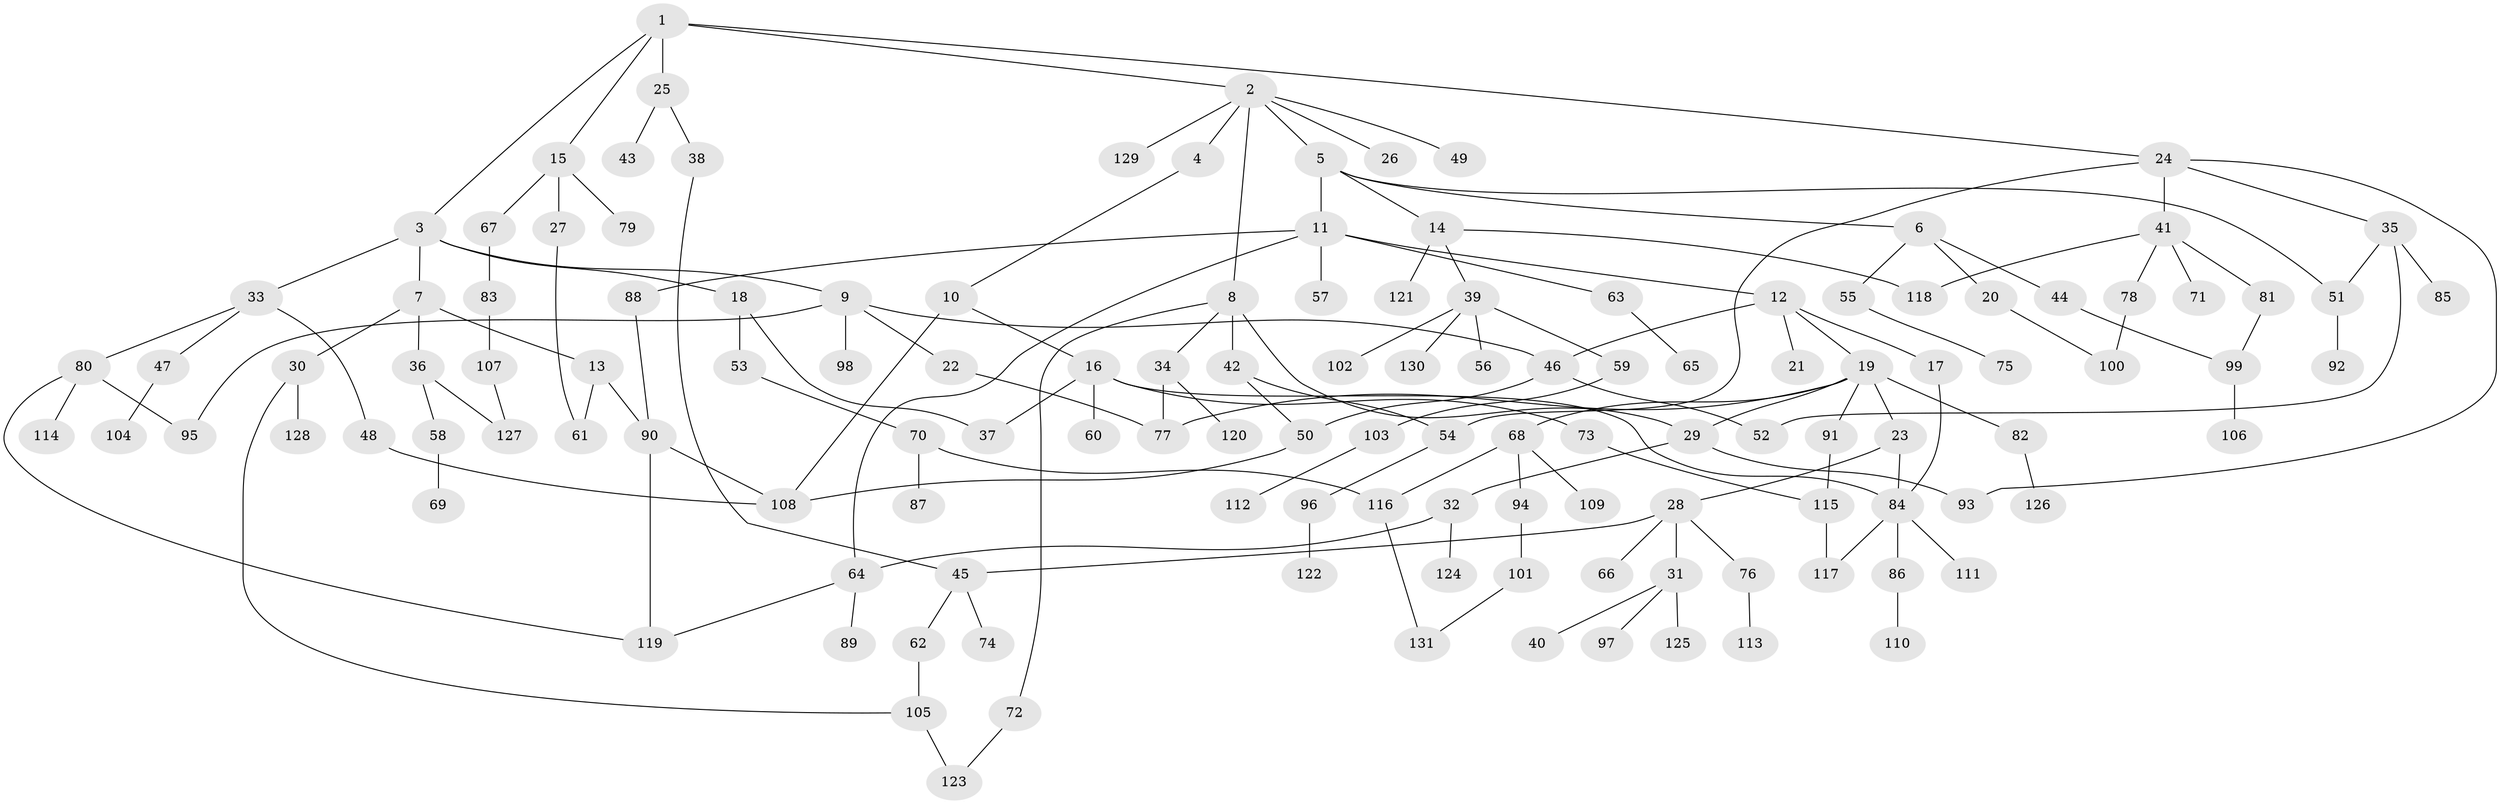 // Generated by graph-tools (version 1.1) at 2025/25/03/09/25 03:25:28]
// undirected, 131 vertices, 162 edges
graph export_dot {
graph [start="1"]
  node [color=gray90,style=filled];
  1;
  2;
  3;
  4;
  5;
  6;
  7;
  8;
  9;
  10;
  11;
  12;
  13;
  14;
  15;
  16;
  17;
  18;
  19;
  20;
  21;
  22;
  23;
  24;
  25;
  26;
  27;
  28;
  29;
  30;
  31;
  32;
  33;
  34;
  35;
  36;
  37;
  38;
  39;
  40;
  41;
  42;
  43;
  44;
  45;
  46;
  47;
  48;
  49;
  50;
  51;
  52;
  53;
  54;
  55;
  56;
  57;
  58;
  59;
  60;
  61;
  62;
  63;
  64;
  65;
  66;
  67;
  68;
  69;
  70;
  71;
  72;
  73;
  74;
  75;
  76;
  77;
  78;
  79;
  80;
  81;
  82;
  83;
  84;
  85;
  86;
  87;
  88;
  89;
  90;
  91;
  92;
  93;
  94;
  95;
  96;
  97;
  98;
  99;
  100;
  101;
  102;
  103;
  104;
  105;
  106;
  107;
  108;
  109;
  110;
  111;
  112;
  113;
  114;
  115;
  116;
  117;
  118;
  119;
  120;
  121;
  122;
  123;
  124;
  125;
  126;
  127;
  128;
  129;
  130;
  131;
  1 -- 2;
  1 -- 3;
  1 -- 15;
  1 -- 24;
  1 -- 25;
  2 -- 4;
  2 -- 5;
  2 -- 8;
  2 -- 26;
  2 -- 49;
  2 -- 129;
  3 -- 7;
  3 -- 9;
  3 -- 18;
  3 -- 33;
  4 -- 10;
  5 -- 6;
  5 -- 11;
  5 -- 14;
  5 -- 51;
  6 -- 20;
  6 -- 44;
  6 -- 55;
  7 -- 13;
  7 -- 30;
  7 -- 36;
  8 -- 34;
  8 -- 42;
  8 -- 72;
  8 -- 29;
  9 -- 22;
  9 -- 46;
  9 -- 95;
  9 -- 98;
  10 -- 16;
  10 -- 108;
  11 -- 12;
  11 -- 57;
  11 -- 63;
  11 -- 88;
  11 -- 64;
  12 -- 17;
  12 -- 19;
  12 -- 21;
  12 -- 46;
  13 -- 61;
  13 -- 90;
  14 -- 39;
  14 -- 118;
  14 -- 121;
  15 -- 27;
  15 -- 67;
  15 -- 79;
  16 -- 60;
  16 -- 73;
  16 -- 84;
  16 -- 37;
  17 -- 84;
  18 -- 37;
  18 -- 53;
  19 -- 23;
  19 -- 29;
  19 -- 68;
  19 -- 82;
  19 -- 91;
  19 -- 77;
  20 -- 100;
  22 -- 77;
  23 -- 28;
  23 -- 84;
  24 -- 35;
  24 -- 41;
  24 -- 54;
  24 -- 93;
  25 -- 38;
  25 -- 43;
  27 -- 61;
  28 -- 31;
  28 -- 45;
  28 -- 66;
  28 -- 76;
  29 -- 32;
  29 -- 93;
  30 -- 105;
  30 -- 128;
  31 -- 40;
  31 -- 97;
  31 -- 125;
  32 -- 64;
  32 -- 124;
  33 -- 47;
  33 -- 48;
  33 -- 80;
  34 -- 120;
  34 -- 77;
  35 -- 51;
  35 -- 85;
  35 -- 52;
  36 -- 58;
  36 -- 127;
  38 -- 45;
  39 -- 56;
  39 -- 59;
  39 -- 102;
  39 -- 130;
  41 -- 71;
  41 -- 78;
  41 -- 81;
  41 -- 118;
  42 -- 50;
  42 -- 54;
  44 -- 99;
  45 -- 62;
  45 -- 74;
  46 -- 50;
  46 -- 52;
  47 -- 104;
  48 -- 108;
  50 -- 108;
  51 -- 92;
  53 -- 70;
  54 -- 96;
  55 -- 75;
  58 -- 69;
  59 -- 103;
  62 -- 105;
  63 -- 65;
  64 -- 89;
  64 -- 119;
  67 -- 83;
  68 -- 94;
  68 -- 109;
  68 -- 116;
  70 -- 87;
  70 -- 116;
  72 -- 123;
  73 -- 115;
  76 -- 113;
  78 -- 100;
  80 -- 114;
  80 -- 95;
  80 -- 119;
  81 -- 99;
  82 -- 126;
  83 -- 107;
  84 -- 86;
  84 -- 111;
  84 -- 117;
  86 -- 110;
  88 -- 90;
  90 -- 108;
  90 -- 119;
  91 -- 115;
  94 -- 101;
  96 -- 122;
  99 -- 106;
  101 -- 131;
  103 -- 112;
  105 -- 123;
  107 -- 127;
  115 -- 117;
  116 -- 131;
}
